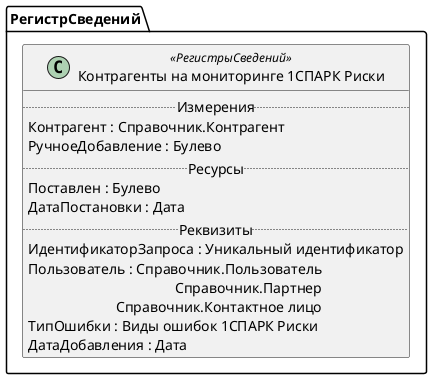 ﻿@startuml КонтрагентыНаМониторингеСПАРКРиски
'!include templates.wsd
'..\include templates.wsd
class РегистрСведений.КонтрагентыНаМониторингеСПАРКРиски as "Контрагенты на мониторинге 1СПАРК Риски" <<РегистрыСведений>>
{
..Измерения..
Контрагент : Справочник.Контрагент
РучноеДобавление : Булево
..Ресурсы..
Поставлен : Булево
ДатаПостановки : Дата
..Реквизиты..
ИдентификаторЗапроса : Уникальный идентификатор
Пользователь : Справочник.Пользователь\rСправочник.Партнер\rСправочник.Контактное лицо
ТипОшибки : Виды ошибок 1СПАРК Риски
ДатаДобавления : Дата
}
@enduml
